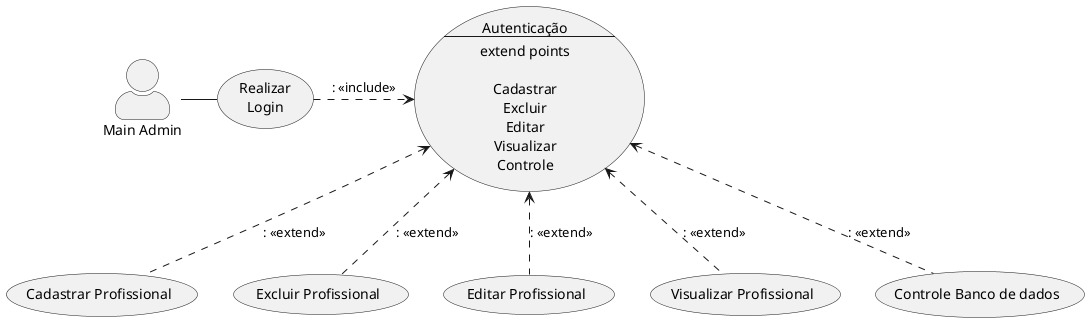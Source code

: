 @startuml Diagrama de Caso de Uso Administrador


skinparam actorStyle awesome

"Main Admin" as Admin

Admin -right-- (Realizar\nLogin)

(Realizar\nLogin)-right..>(Autenticação\n--\nextend points\n\nCadastrar\nExcluir\nEditar\nVisualizar\nControle) :: <<include>>

(Autenticação\n--\nextend points\n\nCadastrar\nExcluir\nEditar\nVisualizar\nControle)<.. (Cadastrar Profissional) :: <<extend>>

(Autenticação\n--\nextend points\n\nCadastrar\nExcluir\nEditar\nVisualizar\nControle)<.. (Excluir Profissional)  :: <<extend>>


(Autenticação\n--\nextend points\n\nCadastrar\nExcluir\nEditar\nVisualizar\nControle)<.. (Editar Profissional) :: <<extend>>

(Autenticação\n--\nextend points\n\nCadastrar\nExcluir\nEditar\nVisualizar\nControle)<.. (Visualizar Profissional) :: <<extend>>

(Autenticação\n--\nextend points\n\nCadastrar\nExcluir\nEditar\nVisualizar\nControle)<.. (Controle Banco de dados) :: <<extend>>


@endluml
